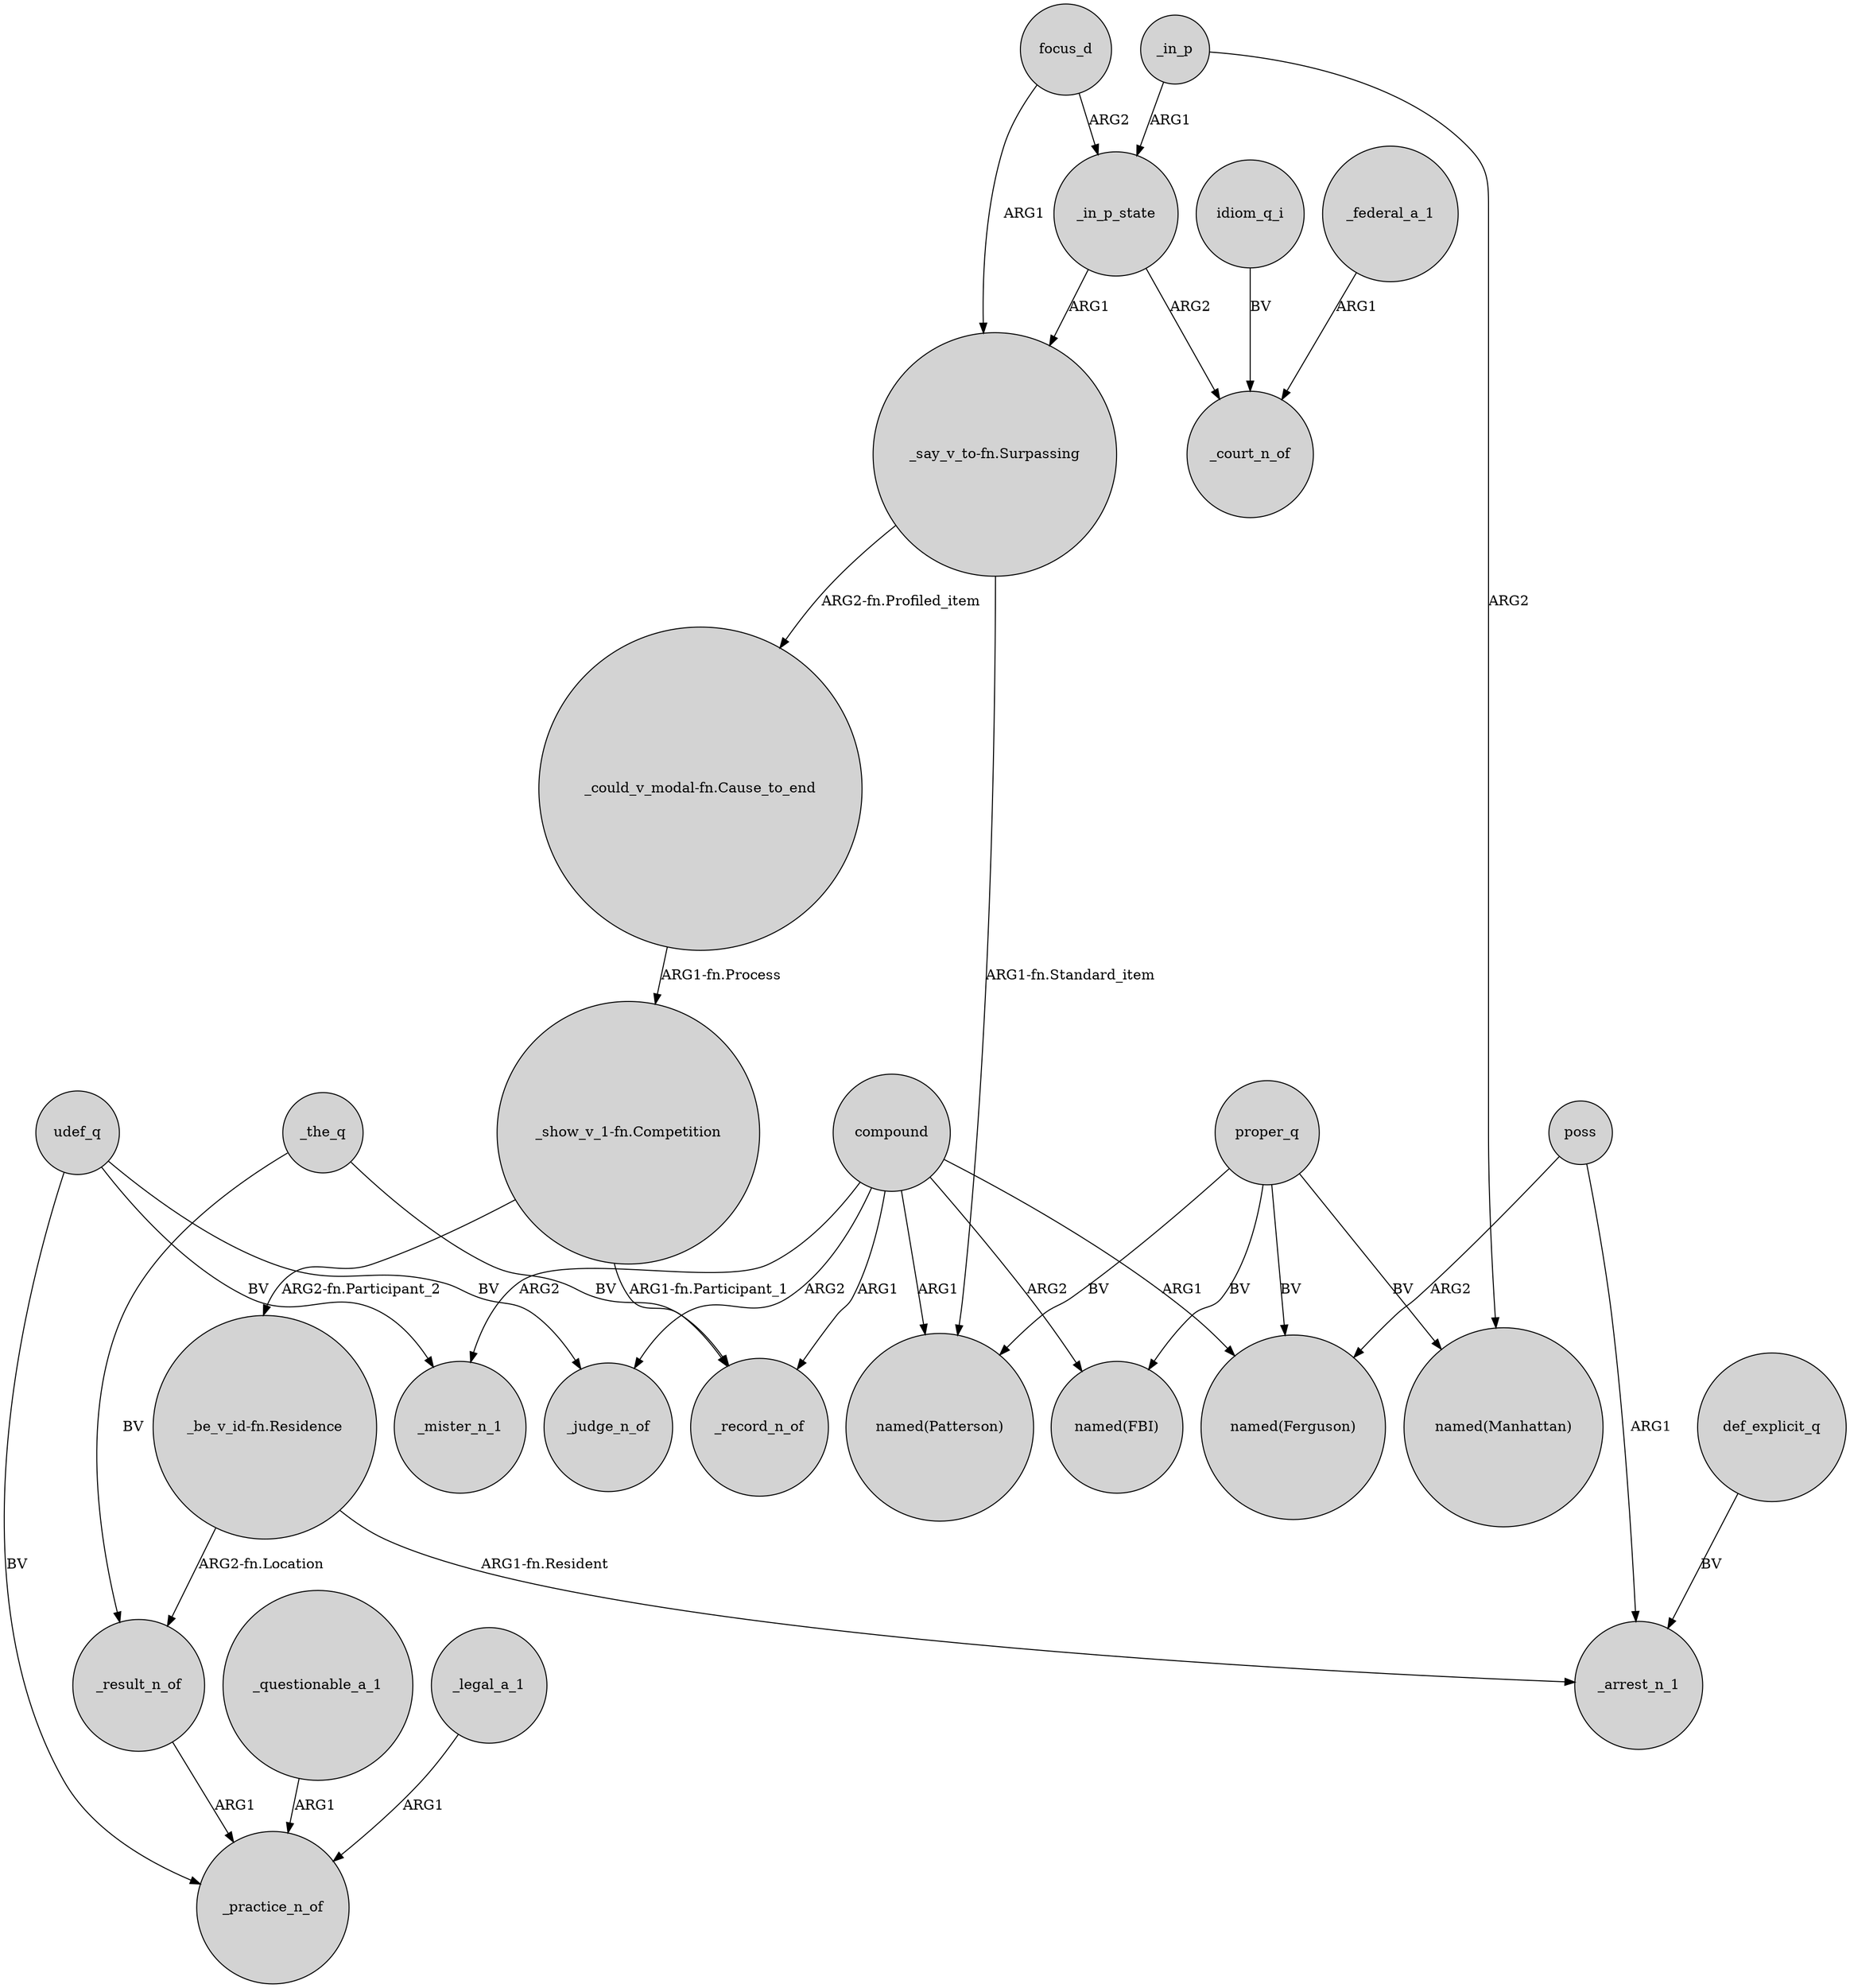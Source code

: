 digraph {
	node [shape=circle style=filled]
	compound -> _mister_n_1 [label=ARG2]
	focus_d -> _in_p_state [label=ARG2]
	_in_p_state -> _court_n_of [label=ARG2]
	compound -> _record_n_of [label=ARG1]
	proper_q -> "named(Patterson)" [label=BV]
	def_explicit_q -> _arrest_n_1 [label=BV]
	_the_q -> _record_n_of [label=BV]
	"_show_v_1-fn.Competition" -> _record_n_of [label="ARG1-fn.Participant_1"]
	poss -> _arrest_n_1 [label=ARG1]
	"_say_v_to-fn.Surpassing" -> "_could_v_modal-fn.Cause_to_end" [label="ARG2-fn.Profiled_item"]
	_result_n_of -> _practice_n_of [label=ARG1]
	proper_q -> "named(Manhattan)" [label=BV]
	proper_q -> "named(FBI)" [label=BV]
	compound -> "named(Patterson)" [label=ARG1]
	udef_q -> _mister_n_1 [label=BV]
	compound -> "named(Ferguson)" [label=ARG1]
	proper_q -> "named(Ferguson)" [label=BV]
	udef_q -> _judge_n_of [label=BV]
	compound -> _judge_n_of [label=ARG2]
	"_be_v_id-fn.Residence" -> _result_n_of [label="ARG2-fn.Location"]
	"_be_v_id-fn.Residence" -> _arrest_n_1 [label="ARG1-fn.Resident"]
	_the_q -> _result_n_of [label=BV]
	"_show_v_1-fn.Competition" -> "_be_v_id-fn.Residence" [label="ARG2-fn.Participant_2"]
	_in_p -> _in_p_state [label=ARG1]
	_in_p_state -> "_say_v_to-fn.Surpassing" [label=ARG1]
	udef_q -> _practice_n_of [label=BV]
	focus_d -> "_say_v_to-fn.Surpassing" [label=ARG1]
	poss -> "named(Ferguson)" [label=ARG2]
	compound -> "named(FBI)" [label=ARG2]
	_questionable_a_1 -> _practice_n_of [label=ARG1]
	idiom_q_i -> _court_n_of [label=BV]
	_in_p -> "named(Manhattan)" [label=ARG2]
	_federal_a_1 -> _court_n_of [label=ARG1]
	"_say_v_to-fn.Surpassing" -> "named(Patterson)" [label="ARG1-fn.Standard_item"]
	"_could_v_modal-fn.Cause_to_end" -> "_show_v_1-fn.Competition" [label="ARG1-fn.Process"]
	_legal_a_1 -> _practice_n_of [label=ARG1]
}
